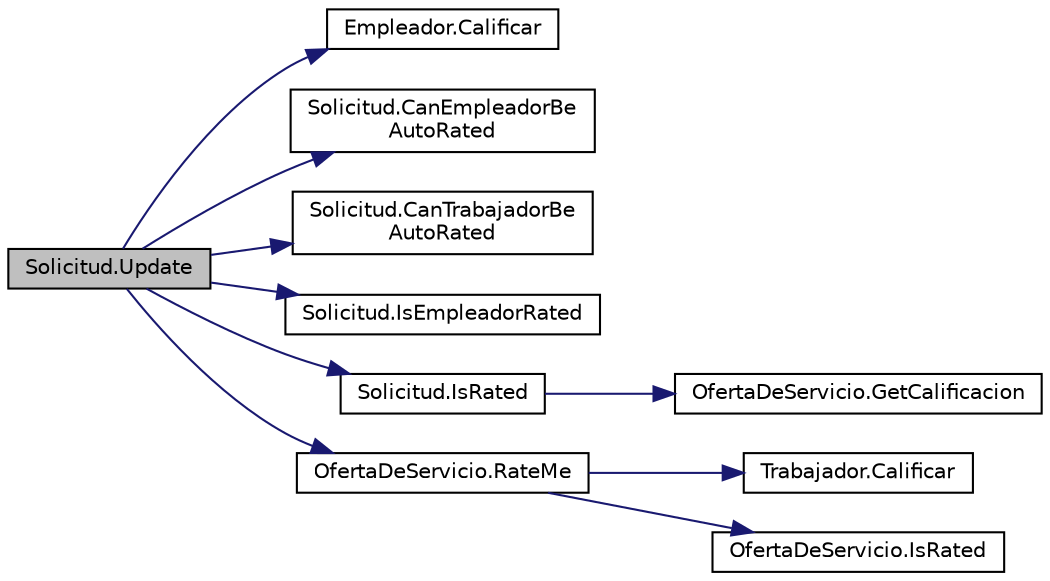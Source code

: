 digraph "Solicitud.Update"
{
 // INTERACTIVE_SVG=YES
 // LATEX_PDF_SIZE
  edge [fontname="Helvetica",fontsize="10",labelfontname="Helvetica",labelfontsize="10"];
  node [fontname="Helvetica",fontsize="10",shape=record];
  rankdir="LR";
  Node1 [label="Solicitud.Update",height=0.2,width=0.4,color="black", fillcolor="grey75", style="filled", fontcolor="black",tooltip="Método para actualizar una calificación en caso que se haga dentro del plazo. Si excede la fecha lími..."];
  Node1 -> Node2 [color="midnightblue",fontsize="10",style="solid",fontname="Helvetica"];
  Node2 [label="Empleador.Calificar",height=0.2,width=0.4,color="black", fillcolor="white", style="filled",URL="$classEmpleador.html#a369cfc477afd79472189f923a1ac4700",tooltip="Método para calificar un usuario."];
  Node1 -> Node3 [color="midnightblue",fontsize="10",style="solid",fontname="Helvetica"];
  Node3 [label="Solicitud.CanEmpleadorBe\lAutoRated",height=0.2,width=0.4,color="black", fillcolor="white", style="filled",URL="$classSolicitud.html#a95ed1355eba68f4ae28e38d66438764b",tooltip="Compara la fecha actual con la fecha límite para calificar."];
  Node1 -> Node4 [color="midnightblue",fontsize="10",style="solid",fontname="Helvetica"];
  Node4 [label="Solicitud.CanTrabajadorBe\lAutoRated",height=0.2,width=0.4,color="black", fillcolor="white", style="filled",URL="$classSolicitud.html#a7e970fbc2a96b21ab9ab729764da27ff",tooltip="Compara la fecha actual con la fecha límite para calificar."];
  Node1 -> Node5 [color="midnightblue",fontsize="10",style="solid",fontname="Helvetica"];
  Node5 [label="Solicitud.IsEmpleadorRated",height=0.2,width=0.4,color="black", fillcolor="white", style="filled",URL="$classSolicitud.html#a5d48584d4ec962295b4602c4f2229f30",tooltip="Método para conocer si un empleador fue calificado."];
  Node1 -> Node6 [color="midnightblue",fontsize="10",style="solid",fontname="Helvetica"];
  Node6 [label="Solicitud.IsRated",height=0.2,width=0.4,color="black", fillcolor="white", style="filled",URL="$classSolicitud.html#a8349db017e45ee12e6fbcd60a85b503e",tooltip="Método para conocer si una oferta fue calificada."];
  Node6 -> Node7 [color="midnightblue",fontsize="10",style="solid",fontname="Helvetica"];
  Node7 [label="OfertaDeServicio.GetCalificacion",height=0.2,width=0.4,color="black", fillcolor="white", style="filled",URL="$classOfertaDeServicio.html#acf974ce3ff084e50fb2ff98bc12c14ce",tooltip="Método para obtener la calificación dada a la oferta tras ser finalizada."];
  Node1 -> Node8 [color="midnightblue",fontsize="10",style="solid",fontname="Helvetica"];
  Node8 [label="OfertaDeServicio.RateMe",height=0.2,width=0.4,color="black", fillcolor="white", style="filled",URL="$classOfertaDeServicio.html#a402115d7767af8bbe973fd0238108710",tooltip="Método para calificar la oferta en cuestión."];
  Node8 -> Node9 [color="midnightblue",fontsize="10",style="solid",fontname="Helvetica"];
  Node9 [label="Trabajador.Calificar",height=0.2,width=0.4,color="black", fillcolor="white", style="filled",URL="$classTrabajador.html#a21bcdccac73ad3736c05ffa90454788d",tooltip="Método para calificar un usuario."];
  Node8 -> Node10 [color="midnightblue",fontsize="10",style="solid",fontname="Helvetica"];
  Node10 [label="OfertaDeServicio.IsRated",height=0.2,width=0.4,color="black", fillcolor="white", style="filled",URL="$classOfertaDeServicio.html#a0159059ce4cf04b435113f767efecf59",tooltip="Método para verificar si fue calificada la oferta."];
}
